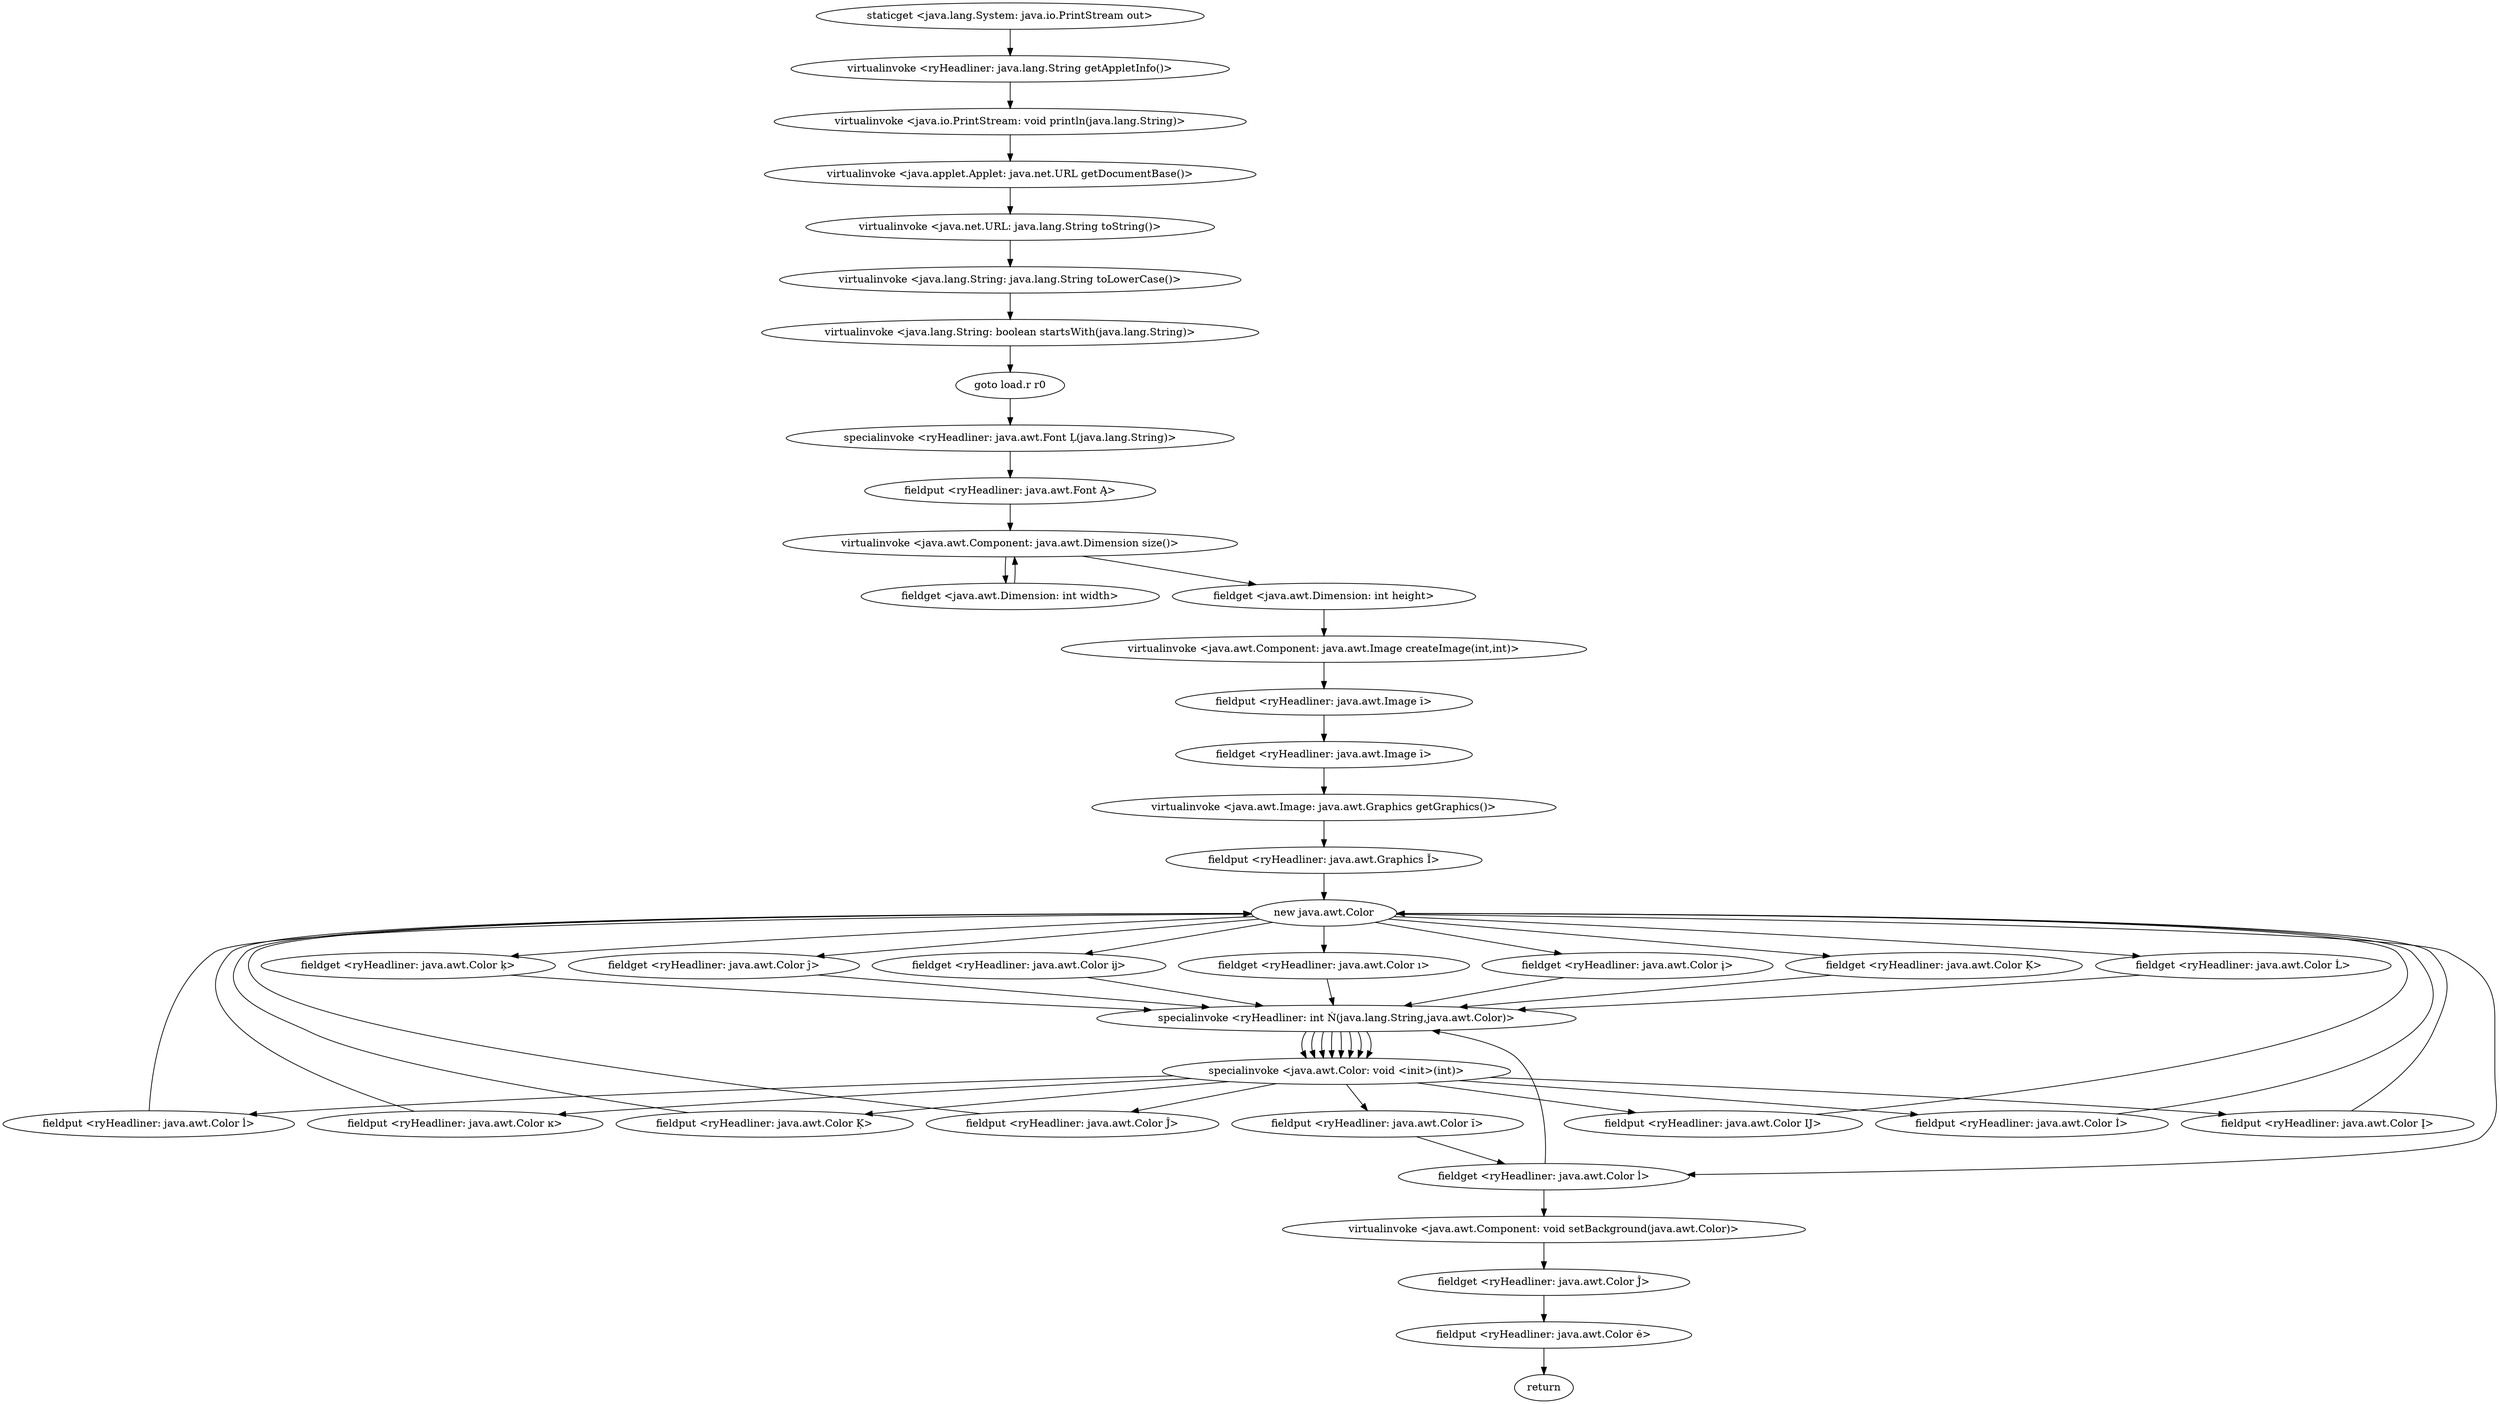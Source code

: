 digraph "" {
"staticget <java.lang.System: java.io.PrintStream out>";
 "staticget <java.lang.System: java.io.PrintStream out>"->"virtualinvoke <ryHeadliner: java.lang.String getAppletInfo()>";
 "virtualinvoke <ryHeadliner: java.lang.String getAppletInfo()>"->"virtualinvoke <java.io.PrintStream: void println(java.lang.String)>";
 "virtualinvoke <java.io.PrintStream: void println(java.lang.String)>"->"virtualinvoke <java.applet.Applet: java.net.URL getDocumentBase()>";
 "virtualinvoke <java.applet.Applet: java.net.URL getDocumentBase()>"->"virtualinvoke <java.net.URL: java.lang.String toString()>";
 "virtualinvoke <java.net.URL: java.lang.String toString()>"->"virtualinvoke <java.lang.String: java.lang.String toLowerCase()>";
 "virtualinvoke <java.lang.String: java.lang.String toLowerCase()>"->"virtualinvoke <java.lang.String: boolean startsWith(java.lang.String)>";
 "virtualinvoke <java.lang.String: boolean startsWith(java.lang.String)>"->"goto load.r r0";
 "goto load.r r0"->"specialinvoke <ryHeadliner: java.awt.Font Ļ(java.lang.String)>";
 "specialinvoke <ryHeadliner: java.awt.Font Ļ(java.lang.String)>"->"fieldput <ryHeadliner: java.awt.Font Ą>";
 "fieldput <ryHeadliner: java.awt.Font Ą>"->"virtualinvoke <java.awt.Component: java.awt.Dimension size()>";
 "virtualinvoke <java.awt.Component: java.awt.Dimension size()>"->"fieldget <java.awt.Dimension: int width>";
 "fieldget <java.awt.Dimension: int width>"->"virtualinvoke <java.awt.Component: java.awt.Dimension size()>";
 "virtualinvoke <java.awt.Component: java.awt.Dimension size()>"->"fieldget <java.awt.Dimension: int height>";
 "fieldget <java.awt.Dimension: int height>"->"virtualinvoke <java.awt.Component: java.awt.Image createImage(int,int)>";
 "virtualinvoke <java.awt.Component: java.awt.Image createImage(int,int)>"->"fieldput <ryHeadliner: java.awt.Image ī>";
 "fieldput <ryHeadliner: java.awt.Image ī>"->"fieldget <ryHeadliner: java.awt.Image ī>";
 "fieldget <ryHeadliner: java.awt.Image ī>"->"virtualinvoke <java.awt.Image: java.awt.Graphics getGraphics()>";
 "virtualinvoke <java.awt.Image: java.awt.Graphics getGraphics()>"->"fieldput <ryHeadliner: java.awt.Graphics Ĭ>";
 "fieldput <ryHeadliner: java.awt.Graphics Ĭ>"->"new java.awt.Color";
 "new java.awt.Color"->"fieldget <ryHeadliner: java.awt.Color Ĺ>";
 "fieldget <ryHeadliner: java.awt.Color Ĺ>"->"specialinvoke <ryHeadliner: int Ń(java.lang.String,java.awt.Color)>";
 "specialinvoke <ryHeadliner: int Ń(java.lang.String,java.awt.Color)>"->"specialinvoke <java.awt.Color: void <init>(int)>";
 "specialinvoke <java.awt.Color: void <init>(int)>"->"fieldput <ryHeadliner: java.awt.Color ĺ>";
 "fieldput <ryHeadliner: java.awt.Color ĺ>"->"new java.awt.Color";
 "new java.awt.Color"->"fieldget <ryHeadliner: java.awt.Color ķ>";
 "fieldget <ryHeadliner: java.awt.Color ķ>"->"specialinvoke <ryHeadliner: int Ń(java.lang.String,java.awt.Color)>";
 "specialinvoke <ryHeadliner: int Ń(java.lang.String,java.awt.Color)>"->"specialinvoke <java.awt.Color: void <init>(int)>";
 "specialinvoke <java.awt.Color: void <init>(int)>"->"fieldput <ryHeadliner: java.awt.Color ĸ>";
 "fieldput <ryHeadliner: java.awt.Color ĸ>"->"new java.awt.Color";
 "new java.awt.Color"->"fieldget <ryHeadliner: java.awt.Color ĵ>";
 "fieldget <ryHeadliner: java.awt.Color ĵ>"->"specialinvoke <ryHeadliner: int Ń(java.lang.String,java.awt.Color)>";
 "specialinvoke <ryHeadliner: int Ń(java.lang.String,java.awt.Color)>"->"specialinvoke <java.awt.Color: void <init>(int)>";
 "specialinvoke <java.awt.Color: void <init>(int)>"->"fieldput <ryHeadliner: java.awt.Color Ķ>";
 "fieldput <ryHeadliner: java.awt.Color Ķ>"->"new java.awt.Color";
 "new java.awt.Color"->"fieldget <ryHeadliner: java.awt.Color ĳ>";
 "fieldget <ryHeadliner: java.awt.Color ĳ>"->"specialinvoke <ryHeadliner: int Ń(java.lang.String,java.awt.Color)>";
 "specialinvoke <ryHeadliner: int Ń(java.lang.String,java.awt.Color)>"->"specialinvoke <java.awt.Color: void <init>(int)>";
 "specialinvoke <java.awt.Color: void <init>(int)>"->"fieldput <ryHeadliner: java.awt.Color Ĵ>";
 "fieldput <ryHeadliner: java.awt.Color Ĵ>"->"new java.awt.Color";
 "new java.awt.Color"->"fieldget <ryHeadliner: java.awt.Color ı>";
 "fieldget <ryHeadliner: java.awt.Color ı>"->"specialinvoke <ryHeadliner: int Ń(java.lang.String,java.awt.Color)>";
 "specialinvoke <ryHeadliner: int Ń(java.lang.String,java.awt.Color)>"->"specialinvoke <java.awt.Color: void <init>(int)>";
 "specialinvoke <java.awt.Color: void <init>(int)>"->"fieldput <ryHeadliner: java.awt.Color Ĳ>";
 "fieldput <ryHeadliner: java.awt.Color Ĳ>"->"new java.awt.Color";
 "new java.awt.Color"->"fieldget <ryHeadliner: java.awt.Color į>";
 "fieldget <ryHeadliner: java.awt.Color į>"->"specialinvoke <ryHeadliner: int Ń(java.lang.String,java.awt.Color)>";
 "specialinvoke <ryHeadliner: int Ń(java.lang.String,java.awt.Color)>"->"specialinvoke <java.awt.Color: void <init>(int)>";
 "specialinvoke <java.awt.Color: void <init>(int)>"->"fieldput <ryHeadliner: java.awt.Color İ>";
 "fieldput <ryHeadliner: java.awt.Color İ>"->"new java.awt.Color";
 "new java.awt.Color"->"fieldget <ryHeadliner: java.awt.Color ĺ>";
 "fieldget <ryHeadliner: java.awt.Color ĺ>"->"specialinvoke <ryHeadliner: int Ń(java.lang.String,java.awt.Color)>";
 "specialinvoke <ryHeadliner: int Ń(java.lang.String,java.awt.Color)>"->"specialinvoke <java.awt.Color: void <init>(int)>";
 "specialinvoke <java.awt.Color: void <init>(int)>"->"fieldput <ryHeadliner: java.awt.Color Į>";
 "fieldput <ryHeadliner: java.awt.Color Į>"->"new java.awt.Color";
 "new java.awt.Color"->"fieldget <ryHeadliner: java.awt.Color Ķ>";
 "fieldget <ryHeadliner: java.awt.Color Ķ>"->"specialinvoke <ryHeadliner: int Ń(java.lang.String,java.awt.Color)>";
 "specialinvoke <ryHeadliner: int Ń(java.lang.String,java.awt.Color)>"->"specialinvoke <java.awt.Color: void <init>(int)>";
 "specialinvoke <java.awt.Color: void <init>(int)>"->"fieldput <ryHeadliner: java.awt.Color ĭ>";
 "fieldput <ryHeadliner: java.awt.Color ĭ>"->"fieldget <ryHeadliner: java.awt.Color ĺ>";
 "fieldget <ryHeadliner: java.awt.Color ĺ>"->"virtualinvoke <java.awt.Component: void setBackground(java.awt.Color)>";
 "virtualinvoke <java.awt.Component: void setBackground(java.awt.Color)>"->"fieldget <ryHeadliner: java.awt.Color Ĵ>";
 "fieldget <ryHeadliner: java.awt.Color Ĵ>"->"fieldput <ryHeadliner: java.awt.Color ē>";
 "fieldput <ryHeadliner: java.awt.Color ē>"->"return";
}
